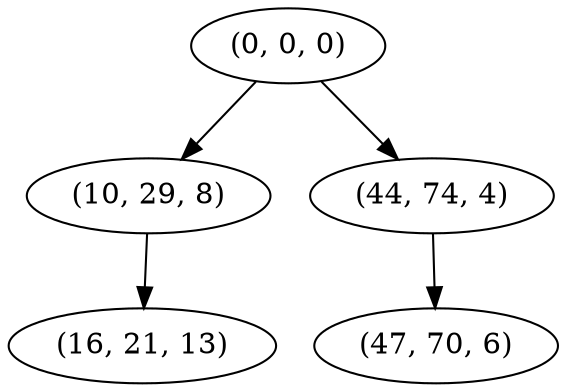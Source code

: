 digraph tree {
    "(0, 0, 0)";
    "(10, 29, 8)";
    "(16, 21, 13)";
    "(44, 74, 4)";
    "(47, 70, 6)";
    "(0, 0, 0)" -> "(10, 29, 8)";
    "(0, 0, 0)" -> "(44, 74, 4)";
    "(10, 29, 8)" -> "(16, 21, 13)";
    "(44, 74, 4)" -> "(47, 70, 6)";
}
